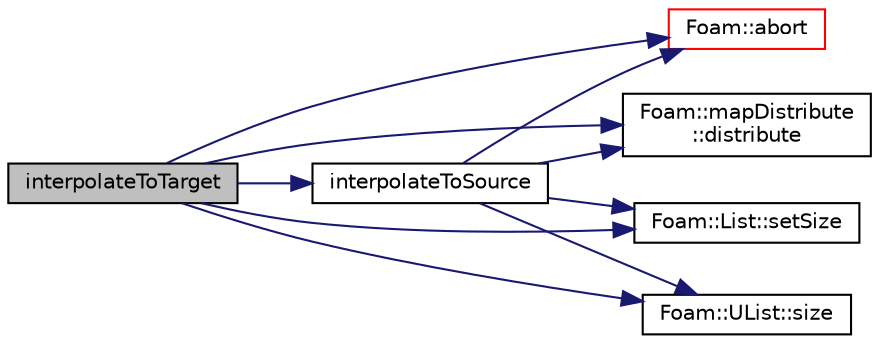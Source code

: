 digraph "interpolateToTarget"
{
  bgcolor="transparent";
  edge [fontname="Helvetica",fontsize="10",labelfontname="Helvetica",labelfontsize="10"];
  node [fontname="Helvetica",fontsize="10",shape=record];
  rankdir="LR";
  Node543 [label="interpolateToTarget",height=0.2,width=0.4,color="black", fillcolor="grey75", style="filled", fontcolor="black"];
  Node543 -> Node544 [color="midnightblue",fontsize="10",style="solid",fontname="Helvetica"];
  Node544 [label="Foam::abort",height=0.2,width=0.4,color="red",URL="$a21851.html#a447107a607d03e417307c203fa5fb44b"];
  Node543 -> Node589 [color="midnightblue",fontsize="10",style="solid",fontname="Helvetica"];
  Node589 [label="Foam::mapDistribute\l::distribute",height=0.2,width=0.4,color="black",URL="$a28513.html#a93e1a643307eb8869f583019ca92cec2",tooltip="Distribute data using default commsType. "];
  Node543 -> Node590 [color="midnightblue",fontsize="10",style="solid",fontname="Helvetica"];
  Node590 [label="interpolateToSource",height=0.2,width=0.4,color="black",URL="$a25997.html#a4a40563419f839dbb3e342e64a15991a",tooltip="Interpolate from target to source with supplied op. "];
  Node590 -> Node544 [color="midnightblue",fontsize="10",style="solid",fontname="Helvetica"];
  Node590 -> Node589 [color="midnightblue",fontsize="10",style="solid",fontname="Helvetica"];
  Node590 -> Node591 [color="midnightblue",fontsize="10",style="solid",fontname="Helvetica"];
  Node591 [label="Foam::List::setSize",height=0.2,width=0.4,color="black",URL="$a26833.html#aedb985ffeaf1bdbfeccc2a8730405703",tooltip="Reset size of List. "];
  Node590 -> Node592 [color="midnightblue",fontsize="10",style="solid",fontname="Helvetica"];
  Node592 [label="Foam::UList::size",height=0.2,width=0.4,color="black",URL="$a26837.html#a47b3bf30da1eb3ab8076b5fbe00e0494",tooltip="Return the number of elements in the UList. "];
  Node543 -> Node591 [color="midnightblue",fontsize="10",style="solid",fontname="Helvetica"];
  Node543 -> Node592 [color="midnightblue",fontsize="10",style="solid",fontname="Helvetica"];
}
